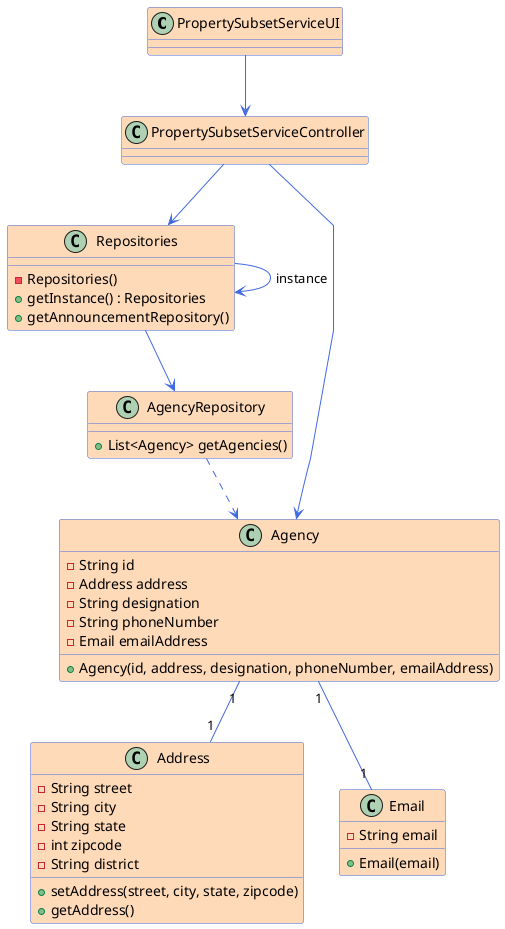 @startuml
'skinparam monochrome true
skinparam packageStyle rectangle
skinparam shadowing false
skinparam linetype polyline
'skinparam linetype orto

'skinparam classAttributeIconSize 0
'---------File styling---------
skinparam class {
    BackgroundColor PeachPuff
    ArrowColor RoyalBlue
    BorderColor RoyalBlue
}
'left to right direction
'User interface'

class PropertySubsetServiceUI{

}

class PropertySubsetServiceController{

}

class Repositories {
    - Repositories()
    + getInstance() : Repositories
    + getAnnouncementRepository()
}

class AgencyRepository {
    + List<Agency> getAgencies()
}

class Agency {
    - String id
    - Address address
    - String designation
    - String phoneNumber
    - Email emailAddress
    + Agency(id, address, designation, phoneNumber, emailAddress)
}

class Address {
    - String street
    - String city
    - String state
    - int zipcode
    - String district
    + setAddress(street, city, state, zipcode)
    + getAddress()
}

class Email {
    - String email
    + Email(email)
}

'User Interface
PropertySubsetServiceUI --> PropertySubsetServiceController



PropertySubsetServiceController --> Repositories
PropertySubsetServiceController --> Agency
Repositories --> Repositories : instance
Repositories --> AgencyRepository

'Agency
AgencyRepository ..> Agency
Agency "1" -- "1" Email
Agency "1" -- "1" Address



@enduml